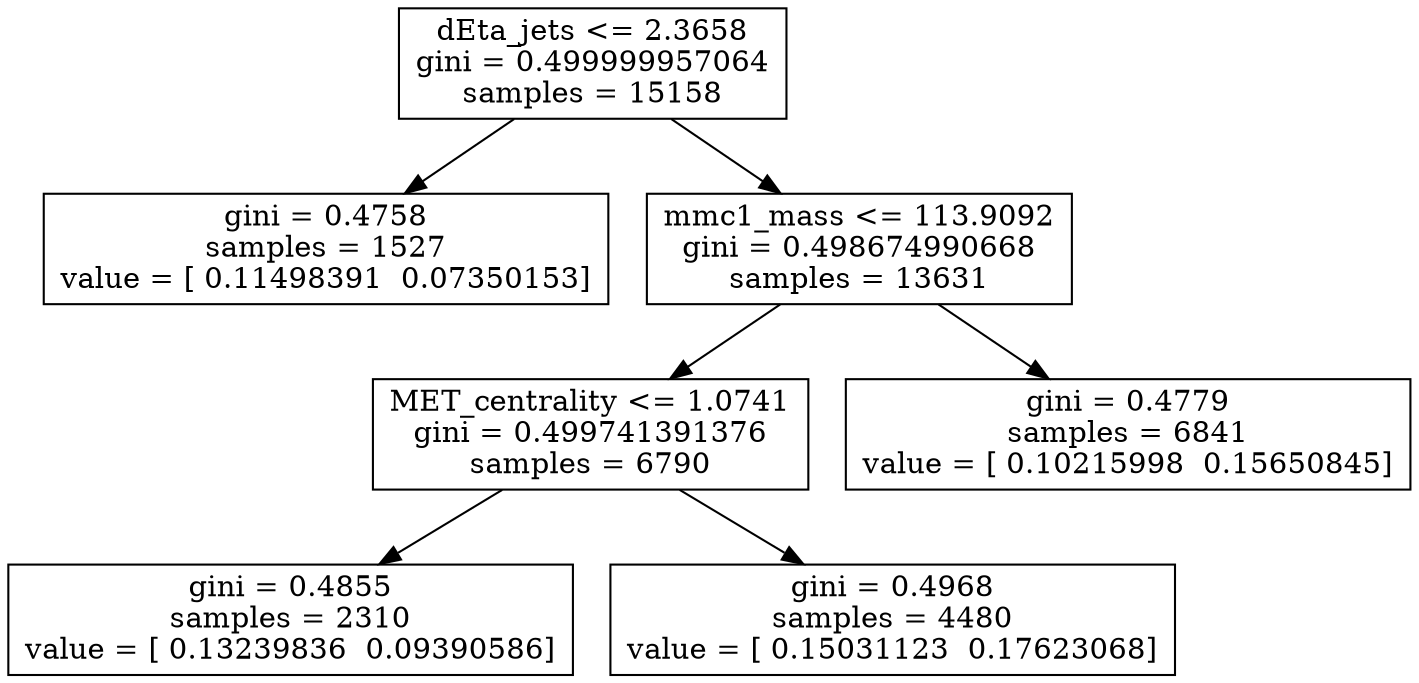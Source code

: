 digraph Tree {
0 [label="dEta_jets <= 2.3658\ngini = 0.499999957064\nsamples = 15158", shape="box"] ;
1 [label="gini = 0.4758\nsamples = 1527\nvalue = [ 0.11498391  0.07350153]", shape="box"] ;
0 -> 1 ;
2 [label="mmc1_mass <= 113.9092\ngini = 0.498674990668\nsamples = 13631", shape="box"] ;
0 -> 2 ;
3 [label="MET_centrality <= 1.0741\ngini = 0.499741391376\nsamples = 6790", shape="box"] ;
2 -> 3 ;
4 [label="gini = 0.4855\nsamples = 2310\nvalue = [ 0.13239836  0.09390586]", shape="box"] ;
3 -> 4 ;
5 [label="gini = 0.4968\nsamples = 4480\nvalue = [ 0.15031123  0.17623068]", shape="box"] ;
3 -> 5 ;
6 [label="gini = 0.4779\nsamples = 6841\nvalue = [ 0.10215998  0.15650845]", shape="box"] ;
2 -> 6 ;
}